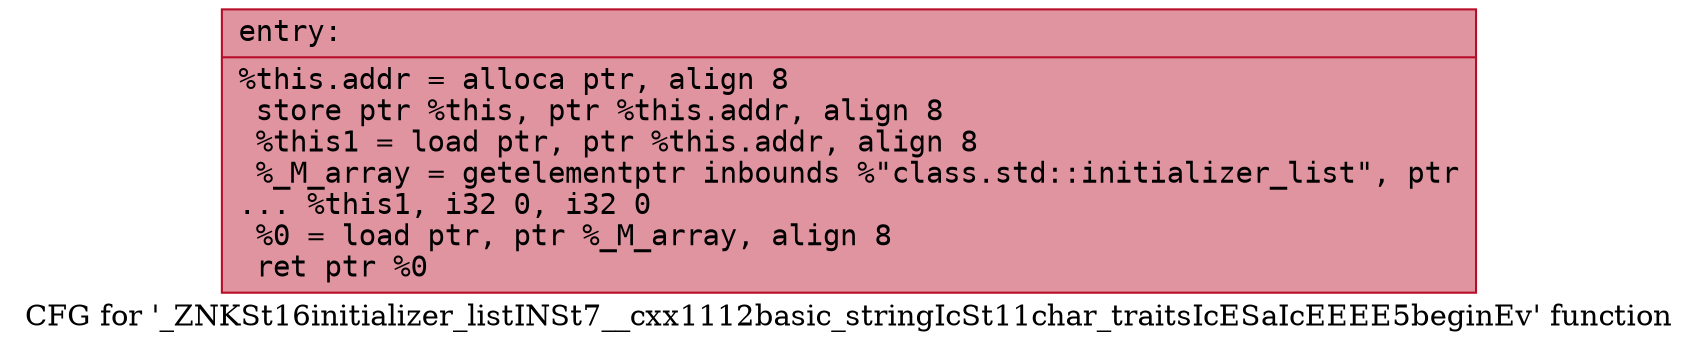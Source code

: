 digraph "CFG for '_ZNKSt16initializer_listINSt7__cxx1112basic_stringIcSt11char_traitsIcESaIcEEEE5beginEv' function" {
	label="CFG for '_ZNKSt16initializer_listINSt7__cxx1112basic_stringIcSt11char_traitsIcESaIcEEEE5beginEv' function";

	Node0x5584168640e0 [shape=record,color="#b70d28ff", style=filled, fillcolor="#b70d2870" fontname="Courier",label="{entry:\l|  %this.addr = alloca ptr, align 8\l  store ptr %this, ptr %this.addr, align 8\l  %this1 = load ptr, ptr %this.addr, align 8\l  %_M_array = getelementptr inbounds %\"class.std::initializer_list\", ptr\l... %this1, i32 0, i32 0\l  %0 = load ptr, ptr %_M_array, align 8\l  ret ptr %0\l}"];
}
